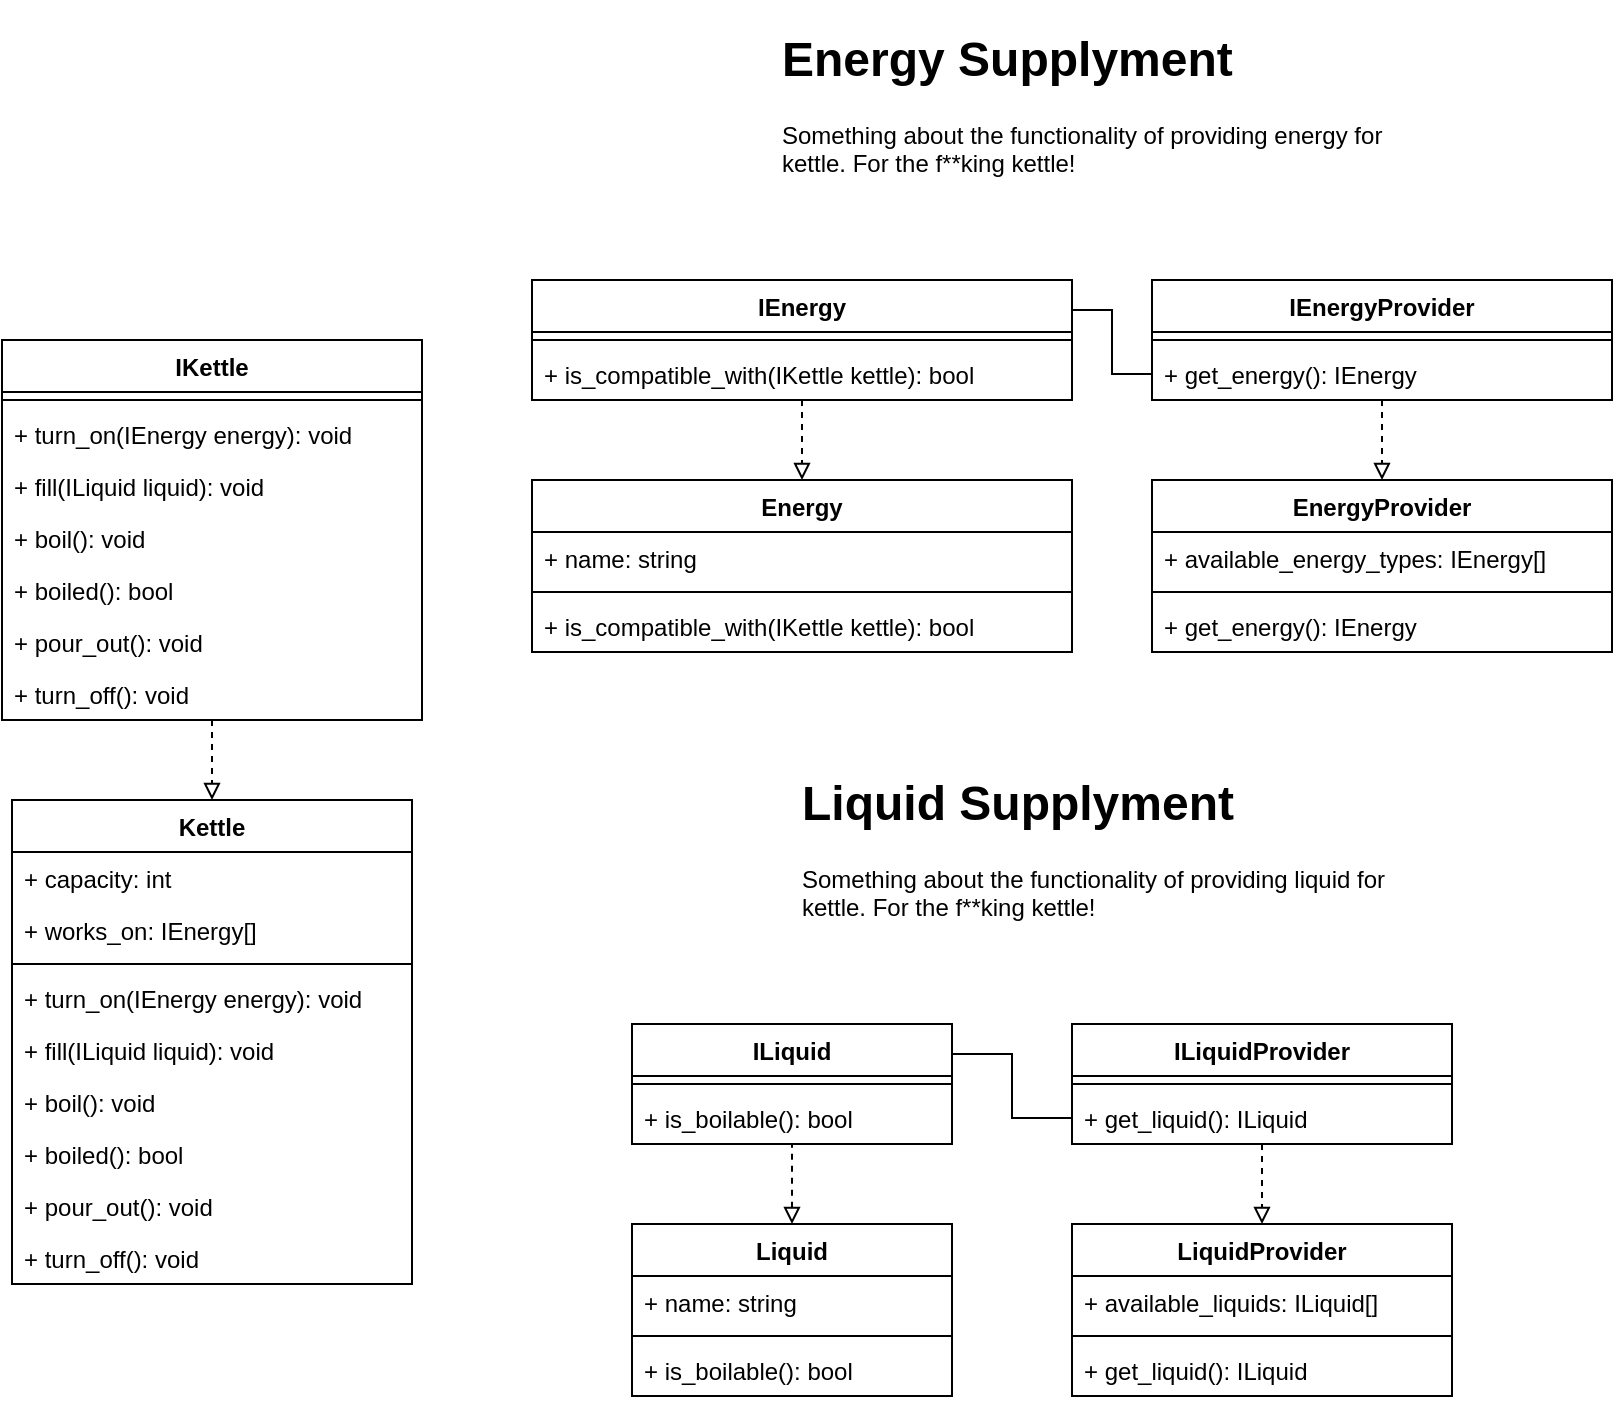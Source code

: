 <mxfile version="13.7.7" type="github">
  <diagram id="9NpFJGLWH6ZSChsD0-8V" name="Page-1">
    <mxGraphModel dx="1346" dy="754" grid="1" gridSize="10" guides="1" tooltips="1" connect="1" arrows="1" fold="1" page="1" pageScale="1" pageWidth="850" pageHeight="1100" math="0" shadow="0">
      <root>
        <mxCell id="0" />
        <mxCell id="1" parent="0" />
        <mxCell id="hHnyY89mBTedC-fLoXgH-89" value="" style="group" vertex="1" connectable="0" parent="1">
          <mxGeometry x="270" y="10" width="540" height="316" as="geometry" />
        </mxCell>
        <mxCell id="hHnyY89mBTedC-fLoXgH-87" value="&lt;h1&gt;Energy Supplyment&lt;br&gt;&lt;/h1&gt;&lt;p&gt;Something about the functionality of providing energy for kettle. For the f**king kettle!&lt;br&gt;&lt;/p&gt;" style="text;html=1;strokeColor=none;fillColor=none;spacing=5;spacingTop=-20;whiteSpace=wrap;overflow=hidden;rounded=0;" vertex="1" parent="hHnyY89mBTedC-fLoXgH-89">
          <mxGeometry x="120" width="310" height="90" as="geometry" />
        </mxCell>
        <mxCell id="hHnyY89mBTedC-fLoXgH-109" style="edgeStyle=orthogonalEdgeStyle;rounded=0;orthogonalLoop=1;jettySize=auto;html=1;dashed=1;startArrow=none;startFill=0;endArrow=block;endFill=0;" edge="1" parent="hHnyY89mBTedC-fLoXgH-89" source="hHnyY89mBTedC-fLoXgH-69" target="hHnyY89mBTedC-fLoXgH-77">
          <mxGeometry relative="1" as="geometry" />
        </mxCell>
        <mxCell id="hHnyY89mBTedC-fLoXgH-69" value="IEnergy" style="swimlane;fontStyle=1;align=center;verticalAlign=top;childLayout=stackLayout;horizontal=1;startSize=26;horizontalStack=0;resizeParent=1;resizeParentMax=0;resizeLast=0;collapsible=1;marginBottom=0;" vertex="1" parent="hHnyY89mBTedC-fLoXgH-89">
          <mxGeometry y="130" width="270" height="60" as="geometry" />
        </mxCell>
        <mxCell id="hHnyY89mBTedC-fLoXgH-70" value="" style="line;strokeWidth=1;fillColor=none;align=left;verticalAlign=middle;spacingTop=-1;spacingLeft=3;spacingRight=3;rotatable=0;labelPosition=right;points=[];portConstraint=eastwest;" vertex="1" parent="hHnyY89mBTedC-fLoXgH-69">
          <mxGeometry y="26" width="270" height="8" as="geometry" />
        </mxCell>
        <mxCell id="hHnyY89mBTedC-fLoXgH-71" value="+ is_compatible_with(IKettle kettle): bool" style="text;strokeColor=none;fillColor=none;align=left;verticalAlign=top;spacingLeft=4;spacingRight=4;overflow=hidden;rotatable=0;points=[[0,0.5],[1,0.5]];portConstraint=eastwest;" vertex="1" parent="hHnyY89mBTedC-fLoXgH-69">
          <mxGeometry y="34" width="270" height="26" as="geometry" />
        </mxCell>
        <mxCell id="hHnyY89mBTedC-fLoXgH-108" style="edgeStyle=orthogonalEdgeStyle;rounded=0;orthogonalLoop=1;jettySize=auto;html=1;dashed=1;startArrow=none;startFill=0;endArrow=block;endFill=0;" edge="1" parent="hHnyY89mBTedC-fLoXgH-89" source="hHnyY89mBTedC-fLoXgH-73" target="hHnyY89mBTedC-fLoXgH-82">
          <mxGeometry relative="1" as="geometry" />
        </mxCell>
        <mxCell id="hHnyY89mBTedC-fLoXgH-73" value="IEnergyProvider" style="swimlane;fontStyle=1;align=center;verticalAlign=top;childLayout=stackLayout;horizontal=1;startSize=26;horizontalStack=0;resizeParent=1;resizeParentMax=0;resizeLast=0;collapsible=1;marginBottom=0;" vertex="1" parent="hHnyY89mBTedC-fLoXgH-89">
          <mxGeometry x="310" y="130" width="230" height="60" as="geometry" />
        </mxCell>
        <mxCell id="hHnyY89mBTedC-fLoXgH-74" value="" style="line;strokeWidth=1;fillColor=none;align=left;verticalAlign=middle;spacingTop=-1;spacingLeft=3;spacingRight=3;rotatable=0;labelPosition=right;points=[];portConstraint=eastwest;" vertex="1" parent="hHnyY89mBTedC-fLoXgH-73">
          <mxGeometry y="26" width="230" height="8" as="geometry" />
        </mxCell>
        <mxCell id="hHnyY89mBTedC-fLoXgH-75" value="+ get_energy(): IEnergy" style="text;strokeColor=none;fillColor=none;align=left;verticalAlign=top;spacingLeft=4;spacingRight=4;overflow=hidden;rotatable=0;points=[[0,0.5],[1,0.5]];portConstraint=eastwest;" vertex="1" parent="hHnyY89mBTedC-fLoXgH-73">
          <mxGeometry y="34" width="230" height="26" as="geometry" />
        </mxCell>
        <mxCell id="hHnyY89mBTedC-fLoXgH-72" style="edgeStyle=orthogonalEdgeStyle;rounded=0;orthogonalLoop=1;jettySize=auto;html=1;entryX=1;entryY=0.25;entryDx=0;entryDy=0;startArrow=none;startFill=0;endArrow=none;endFill=0;" edge="1" parent="hHnyY89mBTedC-fLoXgH-89" source="hHnyY89mBTedC-fLoXgH-75" target="hHnyY89mBTedC-fLoXgH-69">
          <mxGeometry relative="1" as="geometry" />
        </mxCell>
        <mxCell id="hHnyY89mBTedC-fLoXgH-77" value="Energy" style="swimlane;fontStyle=1;align=center;verticalAlign=top;childLayout=stackLayout;horizontal=1;startSize=26;horizontalStack=0;resizeParent=1;resizeParentMax=0;resizeLast=0;collapsible=1;marginBottom=0;" vertex="1" parent="hHnyY89mBTedC-fLoXgH-89">
          <mxGeometry y="230" width="270" height="86" as="geometry" />
        </mxCell>
        <mxCell id="hHnyY89mBTedC-fLoXgH-78" value="+ name: string" style="text;strokeColor=none;fillColor=none;align=left;verticalAlign=top;spacingLeft=4;spacingRight=4;overflow=hidden;rotatable=0;points=[[0,0.5],[1,0.5]];portConstraint=eastwest;" vertex="1" parent="hHnyY89mBTedC-fLoXgH-77">
          <mxGeometry y="26" width="270" height="26" as="geometry" />
        </mxCell>
        <mxCell id="hHnyY89mBTedC-fLoXgH-79" value="" style="line;strokeWidth=1;fillColor=none;align=left;verticalAlign=middle;spacingTop=-1;spacingLeft=3;spacingRight=3;rotatable=0;labelPosition=right;points=[];portConstraint=eastwest;" vertex="1" parent="hHnyY89mBTedC-fLoXgH-77">
          <mxGeometry y="52" width="270" height="8" as="geometry" />
        </mxCell>
        <mxCell id="hHnyY89mBTedC-fLoXgH-88" value="+ is_compatible_with(IKettle kettle): bool" style="text;strokeColor=none;fillColor=none;align=left;verticalAlign=top;spacingLeft=4;spacingRight=4;overflow=hidden;rotatable=0;points=[[0,0.5],[1,0.5]];portConstraint=eastwest;" vertex="1" parent="hHnyY89mBTedC-fLoXgH-77">
          <mxGeometry y="60" width="270" height="26" as="geometry" />
        </mxCell>
        <mxCell id="hHnyY89mBTedC-fLoXgH-82" value="EnergyProvider" style="swimlane;fontStyle=1;align=center;verticalAlign=top;childLayout=stackLayout;horizontal=1;startSize=26;horizontalStack=0;resizeParent=1;resizeParentMax=0;resizeLast=0;collapsible=1;marginBottom=0;" vertex="1" parent="hHnyY89mBTedC-fLoXgH-89">
          <mxGeometry x="310" y="230" width="230" height="86" as="geometry" />
        </mxCell>
        <mxCell id="hHnyY89mBTedC-fLoXgH-83" value="+ available_energy_types: IEnergy[]" style="text;strokeColor=none;fillColor=none;align=left;verticalAlign=top;spacingLeft=4;spacingRight=4;overflow=hidden;rotatable=0;points=[[0,0.5],[1,0.5]];portConstraint=eastwest;" vertex="1" parent="hHnyY89mBTedC-fLoXgH-82">
          <mxGeometry y="26" width="230" height="26" as="geometry" />
        </mxCell>
        <mxCell id="hHnyY89mBTedC-fLoXgH-84" value="" style="line;strokeWidth=1;fillColor=none;align=left;verticalAlign=middle;spacingTop=-1;spacingLeft=3;spacingRight=3;rotatable=0;labelPosition=right;points=[];portConstraint=eastwest;" vertex="1" parent="hHnyY89mBTedC-fLoXgH-82">
          <mxGeometry y="52" width="230" height="8" as="geometry" />
        </mxCell>
        <mxCell id="hHnyY89mBTedC-fLoXgH-85" value="+ get_energy(): IEnergy" style="text;strokeColor=none;fillColor=none;align=left;verticalAlign=top;spacingLeft=4;spacingRight=4;overflow=hidden;rotatable=0;points=[[0,0.5],[1,0.5]];portConstraint=eastwest;" vertex="1" parent="hHnyY89mBTedC-fLoXgH-82">
          <mxGeometry y="60" width="230" height="26" as="geometry" />
        </mxCell>
        <mxCell id="hHnyY89mBTedC-fLoXgH-90" value="" style="group" vertex="1" connectable="0" parent="1">
          <mxGeometry x="320" y="382" width="410" height="316" as="geometry" />
        </mxCell>
        <mxCell id="hHnyY89mBTedC-fLoXgH-50" value="ILiquid" style="swimlane;fontStyle=1;align=center;verticalAlign=top;childLayout=stackLayout;horizontal=1;startSize=26;horizontalStack=0;resizeParent=1;resizeParentMax=0;resizeLast=0;collapsible=1;marginBottom=0;" vertex="1" parent="hHnyY89mBTedC-fLoXgH-90">
          <mxGeometry y="130" width="160" height="60" as="geometry" />
        </mxCell>
        <mxCell id="hHnyY89mBTedC-fLoXgH-52" value="" style="line;strokeWidth=1;fillColor=none;align=left;verticalAlign=middle;spacingTop=-1;spacingLeft=3;spacingRight=3;rotatable=0;labelPosition=right;points=[];portConstraint=eastwest;" vertex="1" parent="hHnyY89mBTedC-fLoXgH-50">
          <mxGeometry y="26" width="160" height="8" as="geometry" />
        </mxCell>
        <mxCell id="hHnyY89mBTedC-fLoXgH-53" value="+ is_boilable(): bool" style="text;strokeColor=none;fillColor=none;align=left;verticalAlign=top;spacingLeft=4;spacingRight=4;overflow=hidden;rotatable=0;points=[[0,0.5],[1,0.5]];portConstraint=eastwest;" vertex="1" parent="hHnyY89mBTedC-fLoXgH-50">
          <mxGeometry y="34" width="160" height="26" as="geometry" />
        </mxCell>
        <mxCell id="hHnyY89mBTedC-fLoXgH-54" style="edgeStyle=orthogonalEdgeStyle;rounded=0;orthogonalLoop=1;jettySize=auto;html=1;entryX=1;entryY=0.25;entryDx=0;entryDy=0;startArrow=none;startFill=0;endArrow=none;endFill=0;" edge="1" parent="hHnyY89mBTedC-fLoXgH-90" source="hHnyY89mBTedC-fLoXgH-47" target="hHnyY89mBTedC-fLoXgH-50">
          <mxGeometry relative="1" as="geometry" />
        </mxCell>
        <mxCell id="hHnyY89mBTedC-fLoXgH-105" style="edgeStyle=orthogonalEdgeStyle;rounded=0;orthogonalLoop=1;jettySize=auto;html=1;startArrow=none;startFill=0;endArrow=block;endFill=0;dashed=1;" edge="1" parent="hHnyY89mBTedC-fLoXgH-90" source="hHnyY89mBTedC-fLoXgH-46" target="hHnyY89mBTedC-fLoXgH-61">
          <mxGeometry relative="1" as="geometry" />
        </mxCell>
        <mxCell id="hHnyY89mBTedC-fLoXgH-46" value="ILiquidProvider" style="swimlane;fontStyle=1;align=center;verticalAlign=top;childLayout=stackLayout;horizontal=1;startSize=26;horizontalStack=0;resizeParent=1;resizeParentMax=0;resizeLast=0;collapsible=1;marginBottom=0;" vertex="1" parent="hHnyY89mBTedC-fLoXgH-90">
          <mxGeometry x="220" y="130" width="190" height="60" as="geometry" />
        </mxCell>
        <mxCell id="hHnyY89mBTedC-fLoXgH-48" value="" style="line;strokeWidth=1;fillColor=none;align=left;verticalAlign=middle;spacingTop=-1;spacingLeft=3;spacingRight=3;rotatable=0;labelPosition=right;points=[];portConstraint=eastwest;" vertex="1" parent="hHnyY89mBTedC-fLoXgH-46">
          <mxGeometry y="26" width="190" height="8" as="geometry" />
        </mxCell>
        <mxCell id="hHnyY89mBTedC-fLoXgH-47" value="+ get_liquid(): ILiquid" style="text;strokeColor=none;fillColor=none;align=left;verticalAlign=top;spacingLeft=4;spacingRight=4;overflow=hidden;rotatable=0;points=[[0,0.5],[1,0.5]];portConstraint=eastwest;" vertex="1" parent="hHnyY89mBTedC-fLoXgH-46">
          <mxGeometry y="34" width="190" height="26" as="geometry" />
        </mxCell>
        <mxCell id="hHnyY89mBTedC-fLoXgH-60" style="edgeStyle=orthogonalEdgeStyle;rounded=0;orthogonalLoop=1;jettySize=auto;html=1;startArrow=block;startFill=0;endArrow=none;endFill=0;dashed=1;" edge="1" parent="hHnyY89mBTedC-fLoXgH-90" source="hHnyY89mBTedC-fLoXgH-55" target="hHnyY89mBTedC-fLoXgH-50">
          <mxGeometry relative="1" as="geometry" />
        </mxCell>
        <mxCell id="hHnyY89mBTedC-fLoXgH-55" value="Liquid" style="swimlane;fontStyle=1;align=center;verticalAlign=top;childLayout=stackLayout;horizontal=1;startSize=26;horizontalStack=0;resizeParent=1;resizeParentMax=0;resizeLast=0;collapsible=1;marginBottom=0;" vertex="1" parent="hHnyY89mBTedC-fLoXgH-90">
          <mxGeometry y="230" width="160" height="86" as="geometry" />
        </mxCell>
        <mxCell id="hHnyY89mBTedC-fLoXgH-56" value="+ name: string" style="text;strokeColor=none;fillColor=none;align=left;verticalAlign=top;spacingLeft=4;spacingRight=4;overflow=hidden;rotatable=0;points=[[0,0.5],[1,0.5]];portConstraint=eastwest;" vertex="1" parent="hHnyY89mBTedC-fLoXgH-55">
          <mxGeometry y="26" width="160" height="26" as="geometry" />
        </mxCell>
        <mxCell id="hHnyY89mBTedC-fLoXgH-57" value="" style="line;strokeWidth=1;fillColor=none;align=left;verticalAlign=middle;spacingTop=-1;spacingLeft=3;spacingRight=3;rotatable=0;labelPosition=right;points=[];portConstraint=eastwest;" vertex="1" parent="hHnyY89mBTedC-fLoXgH-55">
          <mxGeometry y="52" width="160" height="8" as="geometry" />
        </mxCell>
        <mxCell id="hHnyY89mBTedC-fLoXgH-59" value="+ is_boilable(): bool" style="text;strokeColor=none;fillColor=none;align=left;verticalAlign=top;spacingLeft=4;spacingRight=4;overflow=hidden;rotatable=0;points=[[0,0.5],[1,0.5]];portConstraint=eastwest;" vertex="1" parent="hHnyY89mBTedC-fLoXgH-55">
          <mxGeometry y="60" width="160" height="26" as="geometry" />
        </mxCell>
        <mxCell id="hHnyY89mBTedC-fLoXgH-61" value="LiquidProvider" style="swimlane;fontStyle=1;align=center;verticalAlign=top;childLayout=stackLayout;horizontal=1;startSize=26;horizontalStack=0;resizeParent=1;resizeParentMax=0;resizeLast=0;collapsible=1;marginBottom=0;" vertex="1" parent="hHnyY89mBTedC-fLoXgH-90">
          <mxGeometry x="220" y="230" width="190" height="86" as="geometry" />
        </mxCell>
        <mxCell id="hHnyY89mBTedC-fLoXgH-62" value="+ available_liquids: ILiquid[]" style="text;strokeColor=none;fillColor=none;align=left;verticalAlign=top;spacingLeft=4;spacingRight=4;overflow=hidden;rotatable=0;points=[[0,0.5],[1,0.5]];portConstraint=eastwest;" vertex="1" parent="hHnyY89mBTedC-fLoXgH-61">
          <mxGeometry y="26" width="190" height="26" as="geometry" />
        </mxCell>
        <mxCell id="hHnyY89mBTedC-fLoXgH-63" value="" style="line;strokeWidth=1;fillColor=none;align=left;verticalAlign=middle;spacingTop=-1;spacingLeft=3;spacingRight=3;rotatable=0;labelPosition=right;points=[];portConstraint=eastwest;" vertex="1" parent="hHnyY89mBTedC-fLoXgH-61">
          <mxGeometry y="52" width="190" height="8" as="geometry" />
        </mxCell>
        <mxCell id="hHnyY89mBTedC-fLoXgH-65" value="+ get_liquid(): ILiquid" style="text;strokeColor=none;fillColor=none;align=left;verticalAlign=top;spacingLeft=4;spacingRight=4;overflow=hidden;rotatable=0;points=[[0,0.5],[1,0.5]];portConstraint=eastwest;" vertex="1" parent="hHnyY89mBTedC-fLoXgH-61">
          <mxGeometry y="60" width="190" height="26" as="geometry" />
        </mxCell>
        <mxCell id="hHnyY89mBTedC-fLoXgH-68" value="&lt;h1&gt;Liquid Supplyment&lt;br&gt;&lt;/h1&gt;&lt;p&gt;Something about the functionality of providing liquid for kettle. For the f**king kettle!&lt;br&gt;&lt;/p&gt;" style="text;html=1;strokeColor=none;fillColor=none;spacing=5;spacingTop=-20;whiteSpace=wrap;overflow=hidden;rounded=0;" vertex="1" parent="hHnyY89mBTedC-fLoXgH-90">
          <mxGeometry x="80" width="310" height="90" as="geometry" />
        </mxCell>
        <mxCell id="hHnyY89mBTedC-fLoXgH-110" style="edgeStyle=orthogonalEdgeStyle;rounded=0;orthogonalLoop=1;jettySize=auto;html=1;entryX=0.5;entryY=0;entryDx=0;entryDy=0;dashed=1;startArrow=none;startFill=0;endArrow=block;endFill=0;" edge="1" parent="1" source="hHnyY89mBTedC-fLoXgH-14" target="hHnyY89mBTedC-fLoXgH-1">
          <mxGeometry relative="1" as="geometry" />
        </mxCell>
        <mxCell id="hHnyY89mBTedC-fLoXgH-14" value="IKettle" style="swimlane;fontStyle=1;align=center;verticalAlign=top;childLayout=stackLayout;horizontal=1;startSize=26;horizontalStack=0;resizeParent=1;resizeParentMax=0;resizeLast=0;collapsible=1;marginBottom=0;" vertex="1" parent="1">
          <mxGeometry x="5" y="170" width="210" height="190" as="geometry" />
        </mxCell>
        <mxCell id="hHnyY89mBTedC-fLoXgH-16" value="" style="line;strokeWidth=1;fillColor=none;align=left;verticalAlign=middle;spacingTop=-1;spacingLeft=3;spacingRight=3;rotatable=0;labelPosition=right;points=[];portConstraint=eastwest;" vertex="1" parent="hHnyY89mBTedC-fLoXgH-14">
          <mxGeometry y="26" width="210" height="8" as="geometry" />
        </mxCell>
        <mxCell id="hHnyY89mBTedC-fLoXgH-44" value="+ turn_on(IEnergy energy): void" style="text;strokeColor=none;fillColor=none;align=left;verticalAlign=top;spacingLeft=4;spacingRight=4;overflow=hidden;rotatable=0;points=[[0,0.5],[1,0.5]];portConstraint=eastwest;" vertex="1" parent="hHnyY89mBTedC-fLoXgH-14">
          <mxGeometry y="34" width="210" height="26" as="geometry" />
        </mxCell>
        <mxCell id="hHnyY89mBTedC-fLoXgH-17" value="+ fill(ILiquid liquid): void" style="text;strokeColor=none;fillColor=none;align=left;verticalAlign=top;spacingLeft=4;spacingRight=4;overflow=hidden;rotatable=0;points=[[0,0.5],[1,0.5]];portConstraint=eastwest;" vertex="1" parent="hHnyY89mBTedC-fLoXgH-14">
          <mxGeometry y="60" width="210" height="26" as="geometry" />
        </mxCell>
        <mxCell id="hHnyY89mBTedC-fLoXgH-28" value="+ boil(): void" style="text;strokeColor=none;fillColor=none;align=left;verticalAlign=top;spacingLeft=4;spacingRight=4;overflow=hidden;rotatable=0;points=[[0,0.5],[1,0.5]];portConstraint=eastwest;" vertex="1" parent="hHnyY89mBTedC-fLoXgH-14">
          <mxGeometry y="86" width="210" height="26" as="geometry" />
        </mxCell>
        <mxCell id="hHnyY89mBTedC-fLoXgH-33" value="+ boiled(): bool" style="text;strokeColor=none;fillColor=none;align=left;verticalAlign=top;spacingLeft=4;spacingRight=4;overflow=hidden;rotatable=0;points=[[0,0.5],[1,0.5]];portConstraint=eastwest;" vertex="1" parent="hHnyY89mBTedC-fLoXgH-14">
          <mxGeometry y="112" width="210" height="26" as="geometry" />
        </mxCell>
        <mxCell id="hHnyY89mBTedC-fLoXgH-34" value="+ pour_out(): void" style="text;strokeColor=none;fillColor=none;align=left;verticalAlign=top;spacingLeft=4;spacingRight=4;overflow=hidden;rotatable=0;points=[[0,0.5],[1,0.5]];portConstraint=eastwest;" vertex="1" parent="hHnyY89mBTedC-fLoXgH-14">
          <mxGeometry y="138" width="210" height="26" as="geometry" />
        </mxCell>
        <mxCell id="hHnyY89mBTedC-fLoXgH-45" value="+ turn_off(): void" style="text;strokeColor=none;fillColor=none;align=left;verticalAlign=top;spacingLeft=4;spacingRight=4;overflow=hidden;rotatable=0;points=[[0,0.5],[1,0.5]];portConstraint=eastwest;" vertex="1" parent="hHnyY89mBTedC-fLoXgH-14">
          <mxGeometry y="164" width="210" height="26" as="geometry" />
        </mxCell>
        <mxCell id="hHnyY89mBTedC-fLoXgH-1" value="Kettle" style="swimlane;fontStyle=1;align=center;verticalAlign=top;childLayout=stackLayout;horizontal=1;startSize=26;horizontalStack=0;resizeParent=1;resizeParentMax=0;resizeLast=0;collapsible=1;marginBottom=0;" vertex="1" parent="1">
          <mxGeometry x="10" y="400" width="200" height="242" as="geometry" />
        </mxCell>
        <mxCell id="hHnyY89mBTedC-fLoXgH-93" value="+ capacity: int" style="text;strokeColor=none;fillColor=none;align=left;verticalAlign=top;spacingLeft=4;spacingRight=4;overflow=hidden;rotatable=0;points=[[0,0.5],[1,0.5]];portConstraint=eastwest;" vertex="1" parent="hHnyY89mBTedC-fLoXgH-1">
          <mxGeometry y="26" width="200" height="26" as="geometry" />
        </mxCell>
        <mxCell id="hHnyY89mBTedC-fLoXgH-2" value="+ works_on: IEnergy[]" style="text;strokeColor=none;fillColor=none;align=left;verticalAlign=top;spacingLeft=4;spacingRight=4;overflow=hidden;rotatable=0;points=[[0,0.5],[1,0.5]];portConstraint=eastwest;" vertex="1" parent="hHnyY89mBTedC-fLoXgH-1">
          <mxGeometry y="52" width="200" height="26" as="geometry" />
        </mxCell>
        <mxCell id="hHnyY89mBTedC-fLoXgH-3" value="" style="line;strokeWidth=1;fillColor=none;align=left;verticalAlign=middle;spacingTop=-1;spacingLeft=3;spacingRight=3;rotatable=0;labelPosition=right;points=[];portConstraint=eastwest;" vertex="1" parent="hHnyY89mBTedC-fLoXgH-1">
          <mxGeometry y="78" width="200" height="8" as="geometry" />
        </mxCell>
        <mxCell id="hHnyY89mBTedC-fLoXgH-99" value="+ turn_on(IEnergy energy): void" style="text;strokeColor=none;fillColor=none;align=left;verticalAlign=top;spacingLeft=4;spacingRight=4;overflow=hidden;rotatable=0;points=[[0,0.5],[1,0.5]];portConstraint=eastwest;" vertex="1" parent="hHnyY89mBTedC-fLoXgH-1">
          <mxGeometry y="86" width="200" height="26" as="geometry" />
        </mxCell>
        <mxCell id="hHnyY89mBTedC-fLoXgH-100" value="+ fill(ILiquid liquid): void" style="text;strokeColor=none;fillColor=none;align=left;verticalAlign=top;spacingLeft=4;spacingRight=4;overflow=hidden;rotatable=0;points=[[0,0.5],[1,0.5]];portConstraint=eastwest;" vertex="1" parent="hHnyY89mBTedC-fLoXgH-1">
          <mxGeometry y="112" width="200" height="26" as="geometry" />
        </mxCell>
        <mxCell id="hHnyY89mBTedC-fLoXgH-101" value="+ boil(): void" style="text;strokeColor=none;fillColor=none;align=left;verticalAlign=top;spacingLeft=4;spacingRight=4;overflow=hidden;rotatable=0;points=[[0,0.5],[1,0.5]];portConstraint=eastwest;" vertex="1" parent="hHnyY89mBTedC-fLoXgH-1">
          <mxGeometry y="138" width="200" height="26" as="geometry" />
        </mxCell>
        <mxCell id="hHnyY89mBTedC-fLoXgH-102" value="+ boiled(): bool" style="text;strokeColor=none;fillColor=none;align=left;verticalAlign=top;spacingLeft=4;spacingRight=4;overflow=hidden;rotatable=0;points=[[0,0.5],[1,0.5]];portConstraint=eastwest;" vertex="1" parent="hHnyY89mBTedC-fLoXgH-1">
          <mxGeometry y="164" width="200" height="26" as="geometry" />
        </mxCell>
        <mxCell id="hHnyY89mBTedC-fLoXgH-103" value="+ pour_out(): void" style="text;strokeColor=none;fillColor=none;align=left;verticalAlign=top;spacingLeft=4;spacingRight=4;overflow=hidden;rotatable=0;points=[[0,0.5],[1,0.5]];portConstraint=eastwest;" vertex="1" parent="hHnyY89mBTedC-fLoXgH-1">
          <mxGeometry y="190" width="200" height="26" as="geometry" />
        </mxCell>
        <mxCell id="hHnyY89mBTedC-fLoXgH-104" value="+ turn_off(): void" style="text;strokeColor=none;fillColor=none;align=left;verticalAlign=top;spacingLeft=4;spacingRight=4;overflow=hidden;rotatable=0;points=[[0,0.5],[1,0.5]];portConstraint=eastwest;" vertex="1" parent="hHnyY89mBTedC-fLoXgH-1">
          <mxGeometry y="216" width="200" height="26" as="geometry" />
        </mxCell>
      </root>
    </mxGraphModel>
  </diagram>
</mxfile>
